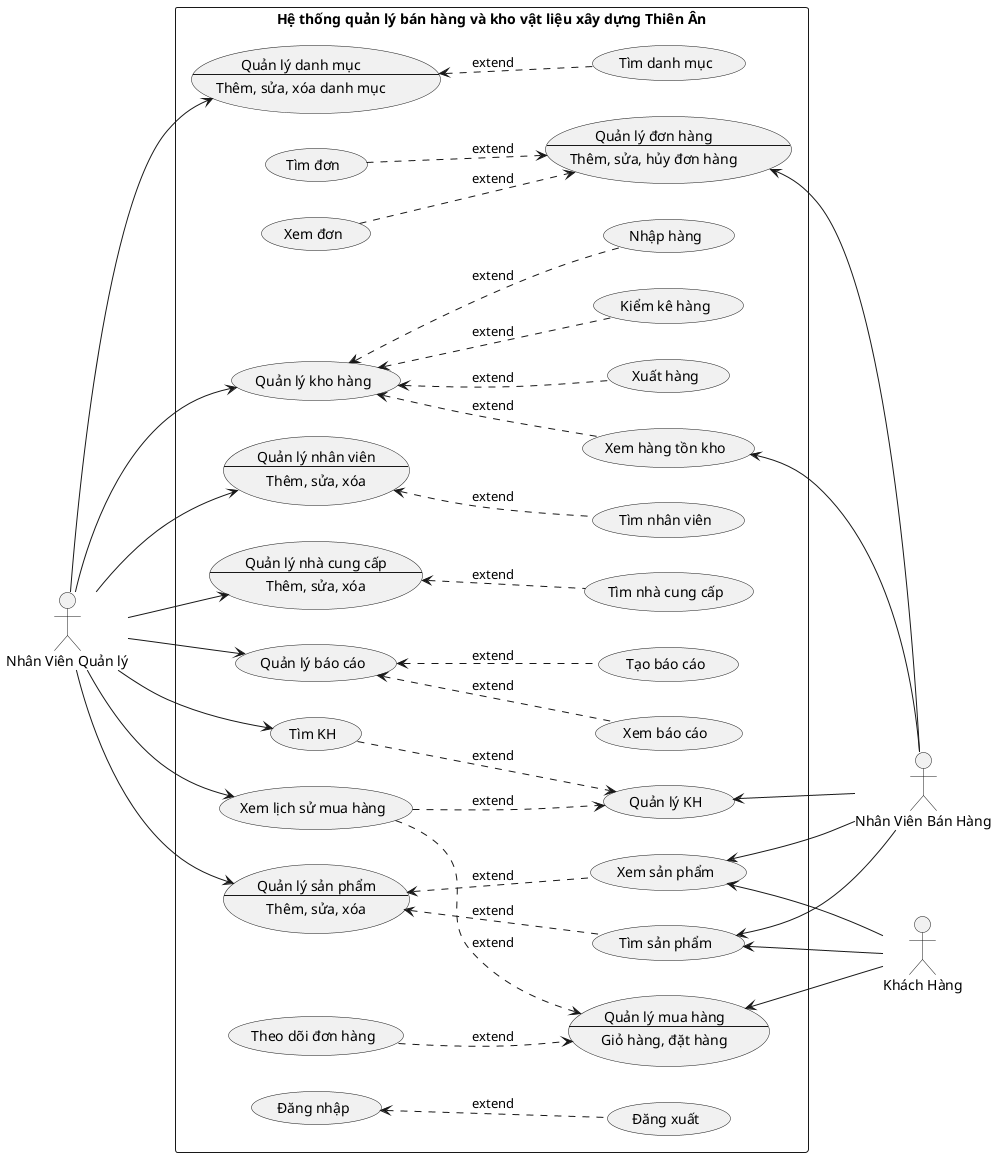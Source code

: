@startuml

skinparam shadowing false
left to right direction

actor "Khách Hàng" as KH
actor "Nhân Viên Quản lý" as NVQL
actor "Nhân Viên Bán Hàng" as NVBH

rectangle "Hệ thống quản lý bán hàng và kho vật liệu xây dựng Thiên Ân" {

'>>>>>>>>>>>>>>> Khai báo >>>>>>>>>>>>>>>
'Danh mục sp
Usecase QLDMSP as "Quản lý danh mục
--
Thêm, sửa, xóa danh mục"
(Tìm danh mục) as TIM_DMSP

'Kho hàng
(Quản lý kho hàng) as QLKHO
(Nhập hàng) as NHAP_HANG
(Xuất hàng) as XUAT_HANG
(Kiểm kê hàng) as KIEM_HANG
(Xem hàng tồn kho)as XEM_HANG

'Nhân viên
Usecase QLNV as "Quản lý nhân viên
--
Thêm, sửa, xóa"
(Tìm nhân viên) as TIM_NV

'Nhà cung cấp
Usecase QLNCC as "Quản lý nhà cung cấp
--
Thêm, sửa, xóa"
(Tìm nhà cung cấp) as TIM_NCC

'Báo cáo
(Quản lý báo cáo) as QLBC
(Xem báo cáo) as XEM_BC
(Tạo báo cáo) as TAO_BC

'Khách hàng
(Quản lý KH) as QLKH
(Tìm KH) as TIM_KH

'Đơn hàng
Usecase QLDH as "Quản lý đơn hàng
--
Thêm, sửa, hủy đơn hàng"
(Tìm đơn) as TIM_DH
(Xem đơn) as XEM_DH

'Mua hàng
Usecase QLMH as "Quản lý mua hàng
--
Giỏ hàng, đặt hàng"
(Theo dõi đơn hàng) as THEO_DOI_HANG
(Xem lịch sử mua hàng) as XEM_LSMH

'Sản phẩm
Usecase QLSP as "Quản lý sản phẩm
--
Thêm, sửa, xóa"
(Xem sản phẩm) as XEM_SP
(Tìm sản phẩm) as TIM_SP

'Đăng nhập, đăng xuất
(Đăng nhập) as Login
(Đăng xuất) as Logout
Login <.. Logout: extend

'>>>>>>>>>>>>>>> Gán đối tượng >>>>>>>>>>>>>>>

'----------- Nhân Viên Quản lý -----------
NVQL --> QLSP
NVQL --> QLDMSP
NVQL --> QLKHO
NVQL --> QLNV
NVQL --> QLNCC
NVQL --> QLBC

'Sản phẩm
QLSP <.. XEM_SP: extend
QLSP <.. TIM_SP: extend

'Danh mục sp
QLDMSP <.. TIM_DMSP: extend

'Kho hàng
QLKHO <.. NHAP_HANG: extend
QLKHO <.. XUAT_HANG: extend
QLKHO <.. KIEM_HANG: extend
QLKHO <.. XEM_HANG: extend

'Nhân viên
QLNV <.. TIM_NV: extend

'Nhà cung cấp
QLNCC <.. TIM_NCC: extend

'Báo cáo
QLBC <.. XEM_BC: extend
QLBC <.. TAO_BC: extend

'Khách hàng
NVQL --> TIM_KH
NVQL --> XEM_LSMH

'----------- Nhân Viên Bán Hàng -----------
QLDH <- NVBH
QLKH <-- NVBH

'Đơn hàng
TIM_DH ..> QLDH: extend
XEM_DH ..> QLDH: extend

'Khách hàng
TIM_KH ..> QLKH: extend
XEM_LSMH ..> QLKH: extend

'Sản phẩm
XEM_SP <-- NVBH
TIM_SP <-- NVBH

'Kho
XEM_HANG <- NVBH

'----------- Khách Hàng -----------
QLMH <- KH

'Sản phẩm
XEM_SP <-- KH
TIM_SP <-- KH

'Mua hàng
THEO_DOI_HANG ..> QLMH: extend
XEM_LSMH ..> QLMH: extend

}

@enduml
